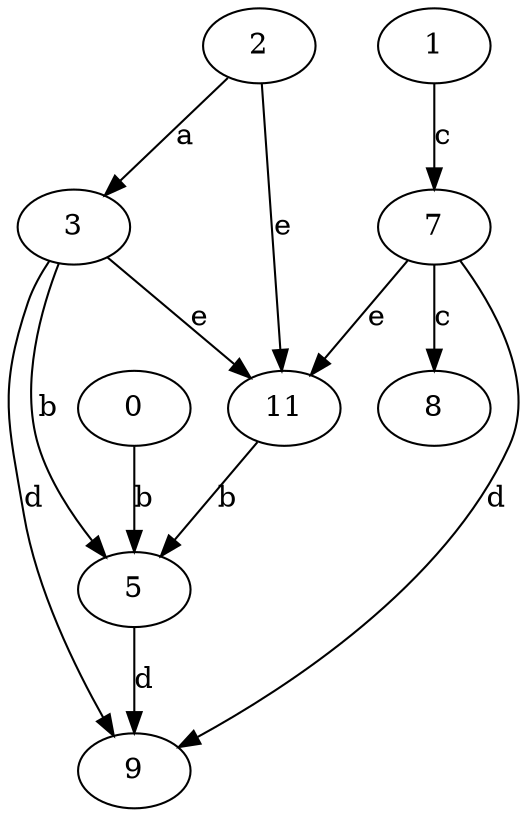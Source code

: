 strict digraph  {
2;
3;
0;
1;
5;
7;
8;
9;
11;
2 -> 3  [label=a];
2 -> 11  [label=e];
3 -> 5  [label=b];
3 -> 9  [label=d];
3 -> 11  [label=e];
0 -> 5  [label=b];
1 -> 7  [label=c];
5 -> 9  [label=d];
7 -> 8  [label=c];
7 -> 9  [label=d];
7 -> 11  [label=e];
11 -> 5  [label=b];
}
